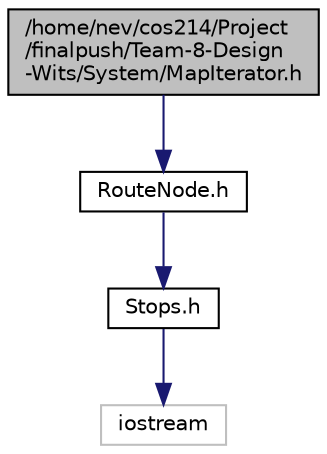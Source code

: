 digraph "/home/nev/cos214/Project/finalpush/Team-8-Design-Wits/System/MapIterator.h"
{
 // LATEX_PDF_SIZE
  edge [fontname="Helvetica",fontsize="10",labelfontname="Helvetica",labelfontsize="10"];
  node [fontname="Helvetica",fontsize="10",shape=record];
  Node1 [label="/home/nev/cos214/Project\l/finalpush/Team-8-Design\l-Wits/System/MapIterator.h",height=0.2,width=0.4,color="black", fillcolor="grey75", style="filled", fontcolor="black",tooltip="This file implements the MapIterator class."];
  Node1 -> Node2 [color="midnightblue",fontsize="10",style="solid",fontname="Helvetica"];
  Node2 [label="RouteNode.h",height=0.2,width=0.4,color="black", fillcolor="white", style="filled",URL="$RouteNode_8h.html",tooltip="This file implements the RouteNode class."];
  Node2 -> Node3 [color="midnightblue",fontsize="10",style="solid",fontname="Helvetica"];
  Node3 [label="Stops.h",height=0.2,width=0.4,color="black", fillcolor="white", style="filled",URL="$Stops_8h.html",tooltip="This file implements the Stops class."];
  Node3 -> Node4 [color="midnightblue",fontsize="10",style="solid",fontname="Helvetica"];
  Node4 [label="iostream",height=0.2,width=0.4,color="grey75", fillcolor="white", style="filled",tooltip=" "];
}

